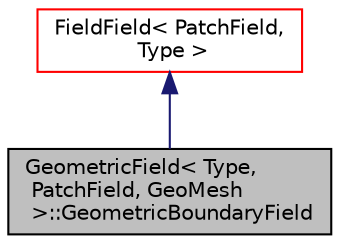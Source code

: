 digraph "GeometricField&lt; Type, PatchField, GeoMesh &gt;::GeometricBoundaryField"
{
  bgcolor="transparent";
  edge [fontname="Helvetica",fontsize="10",labelfontname="Helvetica",labelfontsize="10"];
  node [fontname="Helvetica",fontsize="10",shape=record];
  Node1 [label="GeometricField\< Type,\l PatchField, GeoMesh\l \>::GeometricBoundaryField",height=0.2,width=0.4,color="black", fillcolor="grey75", style="filled", fontcolor="black"];
  Node2 -> Node1 [dir="back",color="midnightblue",fontsize="10",style="solid",fontname="Helvetica"];
  Node2 [label="FieldField\< PatchField,\l Type \>",height=0.2,width=0.4,color="red",URL="$a00762.html"];
}
